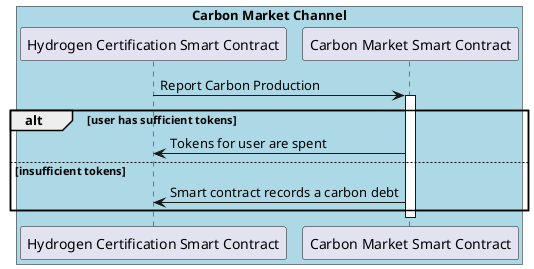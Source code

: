 @startuml chain

box "Carbon Market Channel" #LightBlue
participant "Hydrogen Certification Smart Contract" as HC
participant "Carbon Market Smart Contract" as CM
end box

HC -> CM: Report Carbon Production
activate CM

alt user has sufficient tokens

    CM -> HC: Tokens for user are spent

else insufficient tokens

    CM -> HC: Smart contract records a carbon debt
end

deactivate CM

@enduml